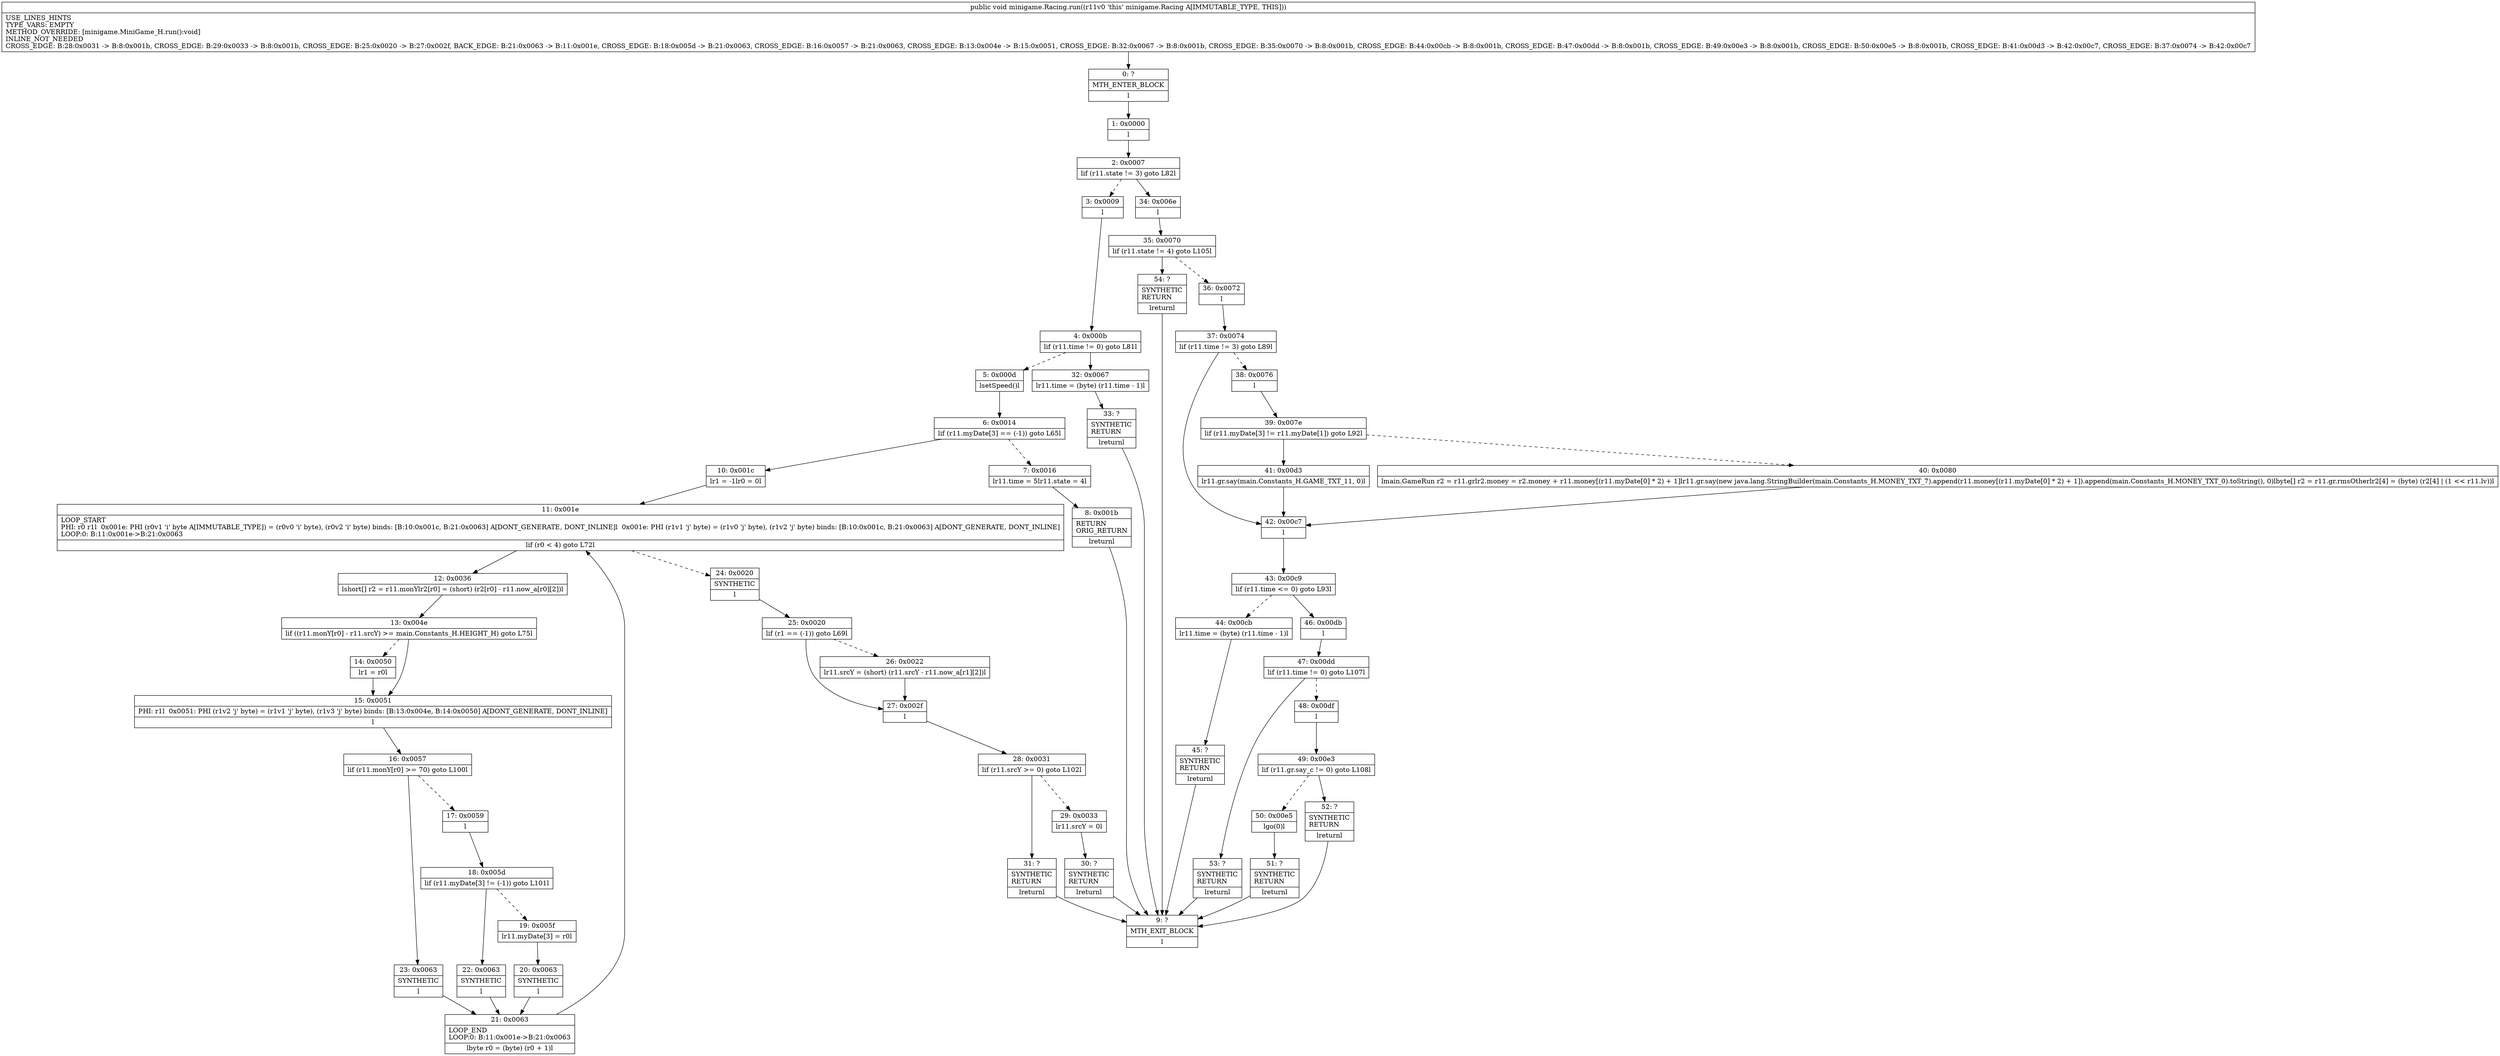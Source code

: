 digraph "CFG forminigame.Racing.run()V" {
Node_0 [shape=record,label="{0\:\ ?|MTH_ENTER_BLOCK\l|l}"];
Node_1 [shape=record,label="{1\:\ 0x0000|l}"];
Node_2 [shape=record,label="{2\:\ 0x0007|lif (r11.state != 3) goto L82l}"];
Node_3 [shape=record,label="{3\:\ 0x0009|l}"];
Node_4 [shape=record,label="{4\:\ 0x000b|lif (r11.time != 0) goto L81l}"];
Node_5 [shape=record,label="{5\:\ 0x000d|lsetSpeed()l}"];
Node_6 [shape=record,label="{6\:\ 0x0014|lif (r11.myDate[3] == (\-1)) goto L65l}"];
Node_7 [shape=record,label="{7\:\ 0x0016|lr11.time = 5lr11.state = 4l}"];
Node_8 [shape=record,label="{8\:\ 0x001b|RETURN\lORIG_RETURN\l|lreturnl}"];
Node_9 [shape=record,label="{9\:\ ?|MTH_EXIT_BLOCK\l|l}"];
Node_10 [shape=record,label="{10\:\ 0x001c|lr1 = \-1lr0 = 0l}"];
Node_11 [shape=record,label="{11\:\ 0x001e|LOOP_START\lPHI: r0 r1l  0x001e: PHI (r0v1 'i' byte A[IMMUTABLE_TYPE]) = (r0v0 'i' byte), (r0v2 'i' byte) binds: [B:10:0x001c, B:21:0x0063] A[DONT_GENERATE, DONT_INLINE]l  0x001e: PHI (r1v1 'j' byte) = (r1v0 'j' byte), (r1v2 'j' byte) binds: [B:10:0x001c, B:21:0x0063] A[DONT_GENERATE, DONT_INLINE]\lLOOP:0: B:11:0x001e\-\>B:21:0x0063\l|lif (r0 \< 4) goto L72l}"];
Node_12 [shape=record,label="{12\:\ 0x0036|lshort[] r2 = r11.monYlr2[r0] = (short) (r2[r0] \- r11.now_a[r0][2])l}"];
Node_13 [shape=record,label="{13\:\ 0x004e|lif ((r11.monY[r0] \- r11.srcY) \>= main.Constants_H.HEIGHT_H) goto L75l}"];
Node_14 [shape=record,label="{14\:\ 0x0050|lr1 = r0l}"];
Node_15 [shape=record,label="{15\:\ 0x0051|PHI: r1l  0x0051: PHI (r1v2 'j' byte) = (r1v1 'j' byte), (r1v3 'j' byte) binds: [B:13:0x004e, B:14:0x0050] A[DONT_GENERATE, DONT_INLINE]\l|l}"];
Node_16 [shape=record,label="{16\:\ 0x0057|lif (r11.monY[r0] \>= 70) goto L100l}"];
Node_17 [shape=record,label="{17\:\ 0x0059|l}"];
Node_18 [shape=record,label="{18\:\ 0x005d|lif (r11.myDate[3] != (\-1)) goto L101l}"];
Node_19 [shape=record,label="{19\:\ 0x005f|lr11.myDate[3] = r0l}"];
Node_20 [shape=record,label="{20\:\ 0x0063|SYNTHETIC\l|l}"];
Node_21 [shape=record,label="{21\:\ 0x0063|LOOP_END\lLOOP:0: B:11:0x001e\-\>B:21:0x0063\l|lbyte r0 = (byte) (r0 + 1)l}"];
Node_22 [shape=record,label="{22\:\ 0x0063|SYNTHETIC\l|l}"];
Node_23 [shape=record,label="{23\:\ 0x0063|SYNTHETIC\l|l}"];
Node_24 [shape=record,label="{24\:\ 0x0020|SYNTHETIC\l|l}"];
Node_25 [shape=record,label="{25\:\ 0x0020|lif (r1 == (\-1)) goto L69l}"];
Node_26 [shape=record,label="{26\:\ 0x0022|lr11.srcY = (short) (r11.srcY \- r11.now_a[r1][2])l}"];
Node_27 [shape=record,label="{27\:\ 0x002f|l}"];
Node_28 [shape=record,label="{28\:\ 0x0031|lif (r11.srcY \>= 0) goto L102l}"];
Node_29 [shape=record,label="{29\:\ 0x0033|lr11.srcY = 0l}"];
Node_30 [shape=record,label="{30\:\ ?|SYNTHETIC\lRETURN\l|lreturnl}"];
Node_31 [shape=record,label="{31\:\ ?|SYNTHETIC\lRETURN\l|lreturnl}"];
Node_32 [shape=record,label="{32\:\ 0x0067|lr11.time = (byte) (r11.time \- 1)l}"];
Node_33 [shape=record,label="{33\:\ ?|SYNTHETIC\lRETURN\l|lreturnl}"];
Node_34 [shape=record,label="{34\:\ 0x006e|l}"];
Node_35 [shape=record,label="{35\:\ 0x0070|lif (r11.state != 4) goto L105l}"];
Node_36 [shape=record,label="{36\:\ 0x0072|l}"];
Node_37 [shape=record,label="{37\:\ 0x0074|lif (r11.time != 3) goto L89l}"];
Node_38 [shape=record,label="{38\:\ 0x0076|l}"];
Node_39 [shape=record,label="{39\:\ 0x007e|lif (r11.myDate[3] != r11.myDate[1]) goto L92l}"];
Node_40 [shape=record,label="{40\:\ 0x0080|lmain.GameRun r2 = r11.grlr2.money = r2.money + r11.money[(r11.myDate[0] * 2) + 1]lr11.gr.say(new java.lang.StringBuilder(main.Constants_H.MONEY_TXT_7).append(r11.money[(r11.myDate[0] * 2) + 1]).append(main.Constants_H.MONEY_TXT_0).toString(), 0)lbyte[] r2 = r11.gr.rmsOtherlr2[4] = (byte) (r2[4] \| (1 \<\< r11.lv))l}"];
Node_41 [shape=record,label="{41\:\ 0x00d3|lr11.gr.say(main.Constants_H.GAME_TXT_11, 0)l}"];
Node_42 [shape=record,label="{42\:\ 0x00c7|l}"];
Node_43 [shape=record,label="{43\:\ 0x00c9|lif (r11.time \<= 0) goto L93l}"];
Node_44 [shape=record,label="{44\:\ 0x00cb|lr11.time = (byte) (r11.time \- 1)l}"];
Node_45 [shape=record,label="{45\:\ ?|SYNTHETIC\lRETURN\l|lreturnl}"];
Node_46 [shape=record,label="{46\:\ 0x00db|l}"];
Node_47 [shape=record,label="{47\:\ 0x00dd|lif (r11.time != 0) goto L107l}"];
Node_48 [shape=record,label="{48\:\ 0x00df|l}"];
Node_49 [shape=record,label="{49\:\ 0x00e3|lif (r11.gr.say_c != 0) goto L108l}"];
Node_50 [shape=record,label="{50\:\ 0x00e5|lgo(0)l}"];
Node_51 [shape=record,label="{51\:\ ?|SYNTHETIC\lRETURN\l|lreturnl}"];
Node_52 [shape=record,label="{52\:\ ?|SYNTHETIC\lRETURN\l|lreturnl}"];
Node_53 [shape=record,label="{53\:\ ?|SYNTHETIC\lRETURN\l|lreturnl}"];
Node_54 [shape=record,label="{54\:\ ?|SYNTHETIC\lRETURN\l|lreturnl}"];
MethodNode[shape=record,label="{public void minigame.Racing.run((r11v0 'this' minigame.Racing A[IMMUTABLE_TYPE, THIS]))  | USE_LINES_HINTS\lTYPE_VARS: EMPTY\lMETHOD_OVERRIDE: [minigame.MiniGame_H.run():void]\lINLINE_NOT_NEEDED\lCROSS_EDGE: B:28:0x0031 \-\> B:8:0x001b, CROSS_EDGE: B:29:0x0033 \-\> B:8:0x001b, CROSS_EDGE: B:25:0x0020 \-\> B:27:0x002f, BACK_EDGE: B:21:0x0063 \-\> B:11:0x001e, CROSS_EDGE: B:18:0x005d \-\> B:21:0x0063, CROSS_EDGE: B:16:0x0057 \-\> B:21:0x0063, CROSS_EDGE: B:13:0x004e \-\> B:15:0x0051, CROSS_EDGE: B:32:0x0067 \-\> B:8:0x001b, CROSS_EDGE: B:35:0x0070 \-\> B:8:0x001b, CROSS_EDGE: B:44:0x00cb \-\> B:8:0x001b, CROSS_EDGE: B:47:0x00dd \-\> B:8:0x001b, CROSS_EDGE: B:49:0x00e3 \-\> B:8:0x001b, CROSS_EDGE: B:50:0x00e5 \-\> B:8:0x001b, CROSS_EDGE: B:41:0x00d3 \-\> B:42:0x00c7, CROSS_EDGE: B:37:0x0074 \-\> B:42:0x00c7\l}"];
MethodNode -> Node_0;
Node_0 -> Node_1;
Node_1 -> Node_2;
Node_2 -> Node_3[style=dashed];
Node_2 -> Node_34;
Node_3 -> Node_4;
Node_4 -> Node_5[style=dashed];
Node_4 -> Node_32;
Node_5 -> Node_6;
Node_6 -> Node_7[style=dashed];
Node_6 -> Node_10;
Node_7 -> Node_8;
Node_8 -> Node_9;
Node_10 -> Node_11;
Node_11 -> Node_12;
Node_11 -> Node_24[style=dashed];
Node_12 -> Node_13;
Node_13 -> Node_14[style=dashed];
Node_13 -> Node_15;
Node_14 -> Node_15;
Node_15 -> Node_16;
Node_16 -> Node_17[style=dashed];
Node_16 -> Node_23;
Node_17 -> Node_18;
Node_18 -> Node_19[style=dashed];
Node_18 -> Node_22;
Node_19 -> Node_20;
Node_20 -> Node_21;
Node_21 -> Node_11;
Node_22 -> Node_21;
Node_23 -> Node_21;
Node_24 -> Node_25;
Node_25 -> Node_26[style=dashed];
Node_25 -> Node_27;
Node_26 -> Node_27;
Node_27 -> Node_28;
Node_28 -> Node_29[style=dashed];
Node_28 -> Node_31;
Node_29 -> Node_30;
Node_30 -> Node_9;
Node_31 -> Node_9;
Node_32 -> Node_33;
Node_33 -> Node_9;
Node_34 -> Node_35;
Node_35 -> Node_36[style=dashed];
Node_35 -> Node_54;
Node_36 -> Node_37;
Node_37 -> Node_38[style=dashed];
Node_37 -> Node_42;
Node_38 -> Node_39;
Node_39 -> Node_40[style=dashed];
Node_39 -> Node_41;
Node_40 -> Node_42;
Node_41 -> Node_42;
Node_42 -> Node_43;
Node_43 -> Node_44[style=dashed];
Node_43 -> Node_46;
Node_44 -> Node_45;
Node_45 -> Node_9;
Node_46 -> Node_47;
Node_47 -> Node_48[style=dashed];
Node_47 -> Node_53;
Node_48 -> Node_49;
Node_49 -> Node_50[style=dashed];
Node_49 -> Node_52;
Node_50 -> Node_51;
Node_51 -> Node_9;
Node_52 -> Node_9;
Node_53 -> Node_9;
Node_54 -> Node_9;
}

